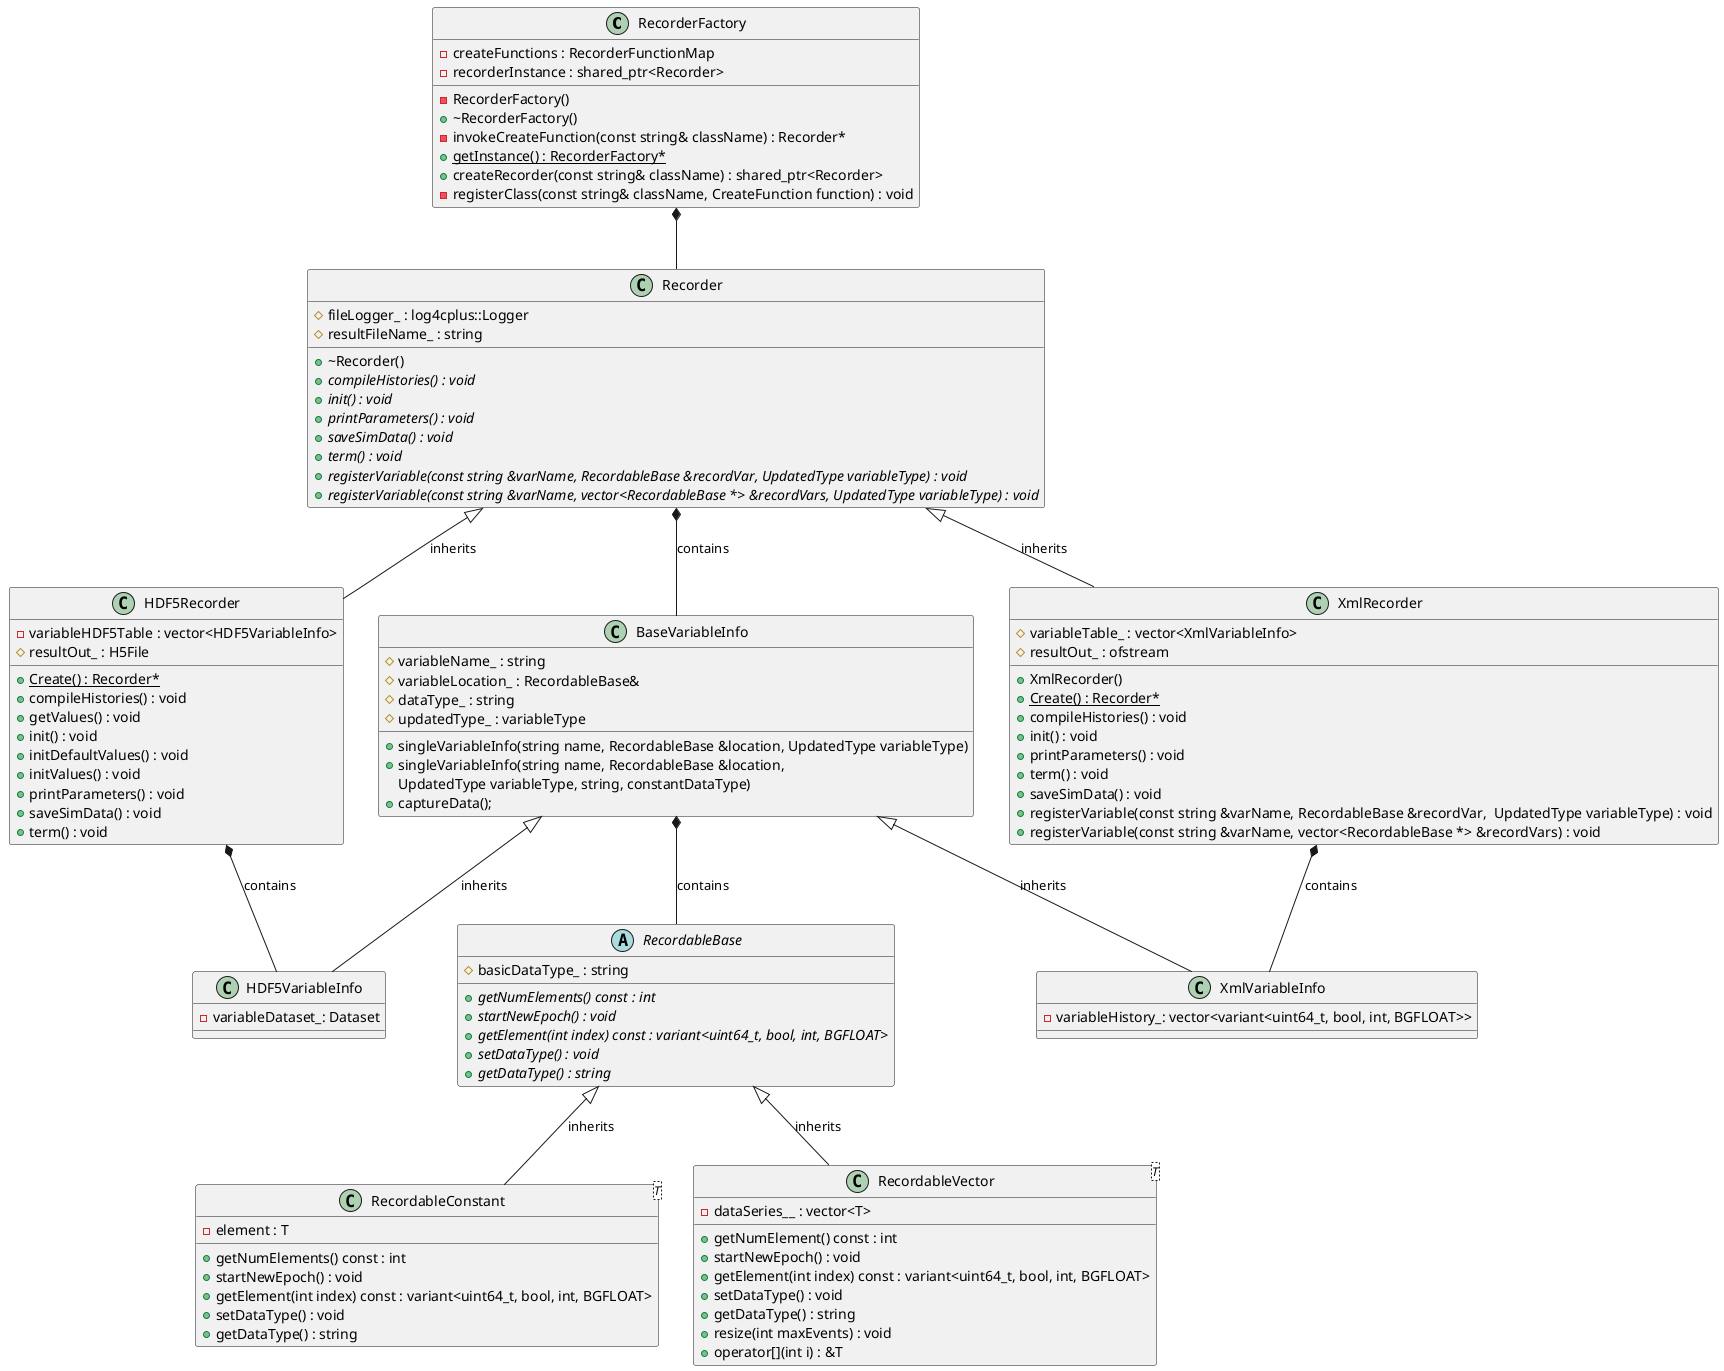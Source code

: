@startuml Agile Recorder Class Diagram Design

class RecorderFactory {
	-RecorderFactory()
	+~RecorderFactory()
	-invokeCreateFunction(const string& className) : Recorder*
	+{static} getInstance() : RecorderFactory*
	-createFunctions : RecorderFunctionMap
	+createRecorder(const string& className) : shared_ptr<Recorder>
	-recorderInstance : shared_ptr<Recorder>
	-registerClass(const string& className, CreateFunction function) : void
}

class Recorder {
   +~Recorder()
   #fileLogger_ : log4cplus::Logger
   #resultFileName_ : string
   +{abstract} compileHistories() : void
   +{abstract} init() : void
   +{abstract} printParameters() : void
   +{abstract} saveSimData() : void
   +{abstract} term() : void
	+{abstract}registerVariable(const string &varName, RecordableBase &recordVar, UpdatedType variableType) : void
	+{abstract}registerVariable(const string &varName, vector<RecordableBase *> &recordVars, UpdatedType variableType) : void
}

class HDF5Recorder {
   -variableHDF5Table : vector<HDF5VariableInfo>
	#resultOut_ : H5File
	+{static} Create() : Recorder*
	+compileHistories() : void
	+getValues() : void
	+init() : void
	+initDefaultValues() : void
	+initValues() : void
	+printParameters() : void
	+saveSimData() : void
	+term() : void
   /'add more'/
}

class XmlRecorder {
   #variableTable_ : vector<XmlVariableInfo>
	+XmlRecorder()
	#resultOut_ : ofstream
	+{static} Create() : Recorder*
	+compileHistories() : void
	+init() : void
	+printParameters() : void
	+term() : void
	+saveSimData() : void
	+registerVariable(const string &varName, RecordableBase &recordVar,  UpdatedType variableType) : void
	+registerVariable(const string &varName, vector<RecordableBase *> &recordVars) : void
	
	/' methods only used for unit test 
	+XmlRecorder(string fileName_)
	+getVariableName(int numIndex) const : const string&
	+getSingleVariable(int numIndex) const : &RecordableBase
	+getHistory() const : const &vector<variant<uint64_t, bool, int, BGFLOAT>>
	'/
}

class BaseVariableInfo {
	#variableName_ : string
	#variableLocation_ : RecordableBase&
	#dataType_ : string
	#updatedType_ : variableType
	+singleVariableInfo(string name, RecordableBase &location, UpdatedType variableType)
	+singleVariableInfo(string name, RecordableBase &location, 
			UpdatedType variableType, string, constantDataType)
	+captureData();
}

class XmlVariableInfo {
-variableHistory_: vector<variant<uint64_t, bool, int, BGFLOAT>>
}

class HDF5VariableInfo {
-variableDataset_: Dataset
/'add more methods'/
}

abstract class RecordableBase {
	#basicDataType_ : string
	+{abstract} getNumElements() const : int
	+{abstract} startNewEpoch() : void
	+{abstract} getElement(int index) const : variant<uint64_t, bool, int, BGFLOAT>
	+{abstract} setDataType() : void
	+{abstract} getDataType() : string
}

class RecordableConstant<T>{
	-element : T
	+getNumElements() const : int
	+startNewEpoch() : void
	+getElement(int index) const : variant<uint64_t, bool, int, BGFLOAT>
	+setDataType() : void
	+getDataType() : string
	/'add more method if needed'/
}


class RecordableVector<T>{
	-dataSeries__ : vector<T>
	+getNumElement() const : int
	+startNewEpoch() : void
	+getElement(int index) const : variant<uint64_t, bool, int, BGFLOAT>
	+setDataType() : void
	+getDataType() : string
	/'vector methods'/
	+resize(int maxEvents) : void
	+operator[](int i) : &T
}


/' relationships '/

.RecorderFactory *-- .Recorder

Recorder <|-- XmlRecorder : inherits
Recorder <|-- HDF5Recorder : inherits

Recorder *-- BaseVariableInfo : contains

BaseVariableInfo <|-- XmlVariableInfo : inherits
BaseVariableInfo <|-- HDF5VariableInfo : inherits

XmlRecorder *-- XmlVariableInfo : contains
HDF5Recorder *-- HDF5VariableInfo : contains

BaseVariableInfo *-- RecordableBase : contains

RecordableBase <|-- RecordableConstant : inherits
RecordableBase <|-- RecordableVector : inherits

@enduml 

